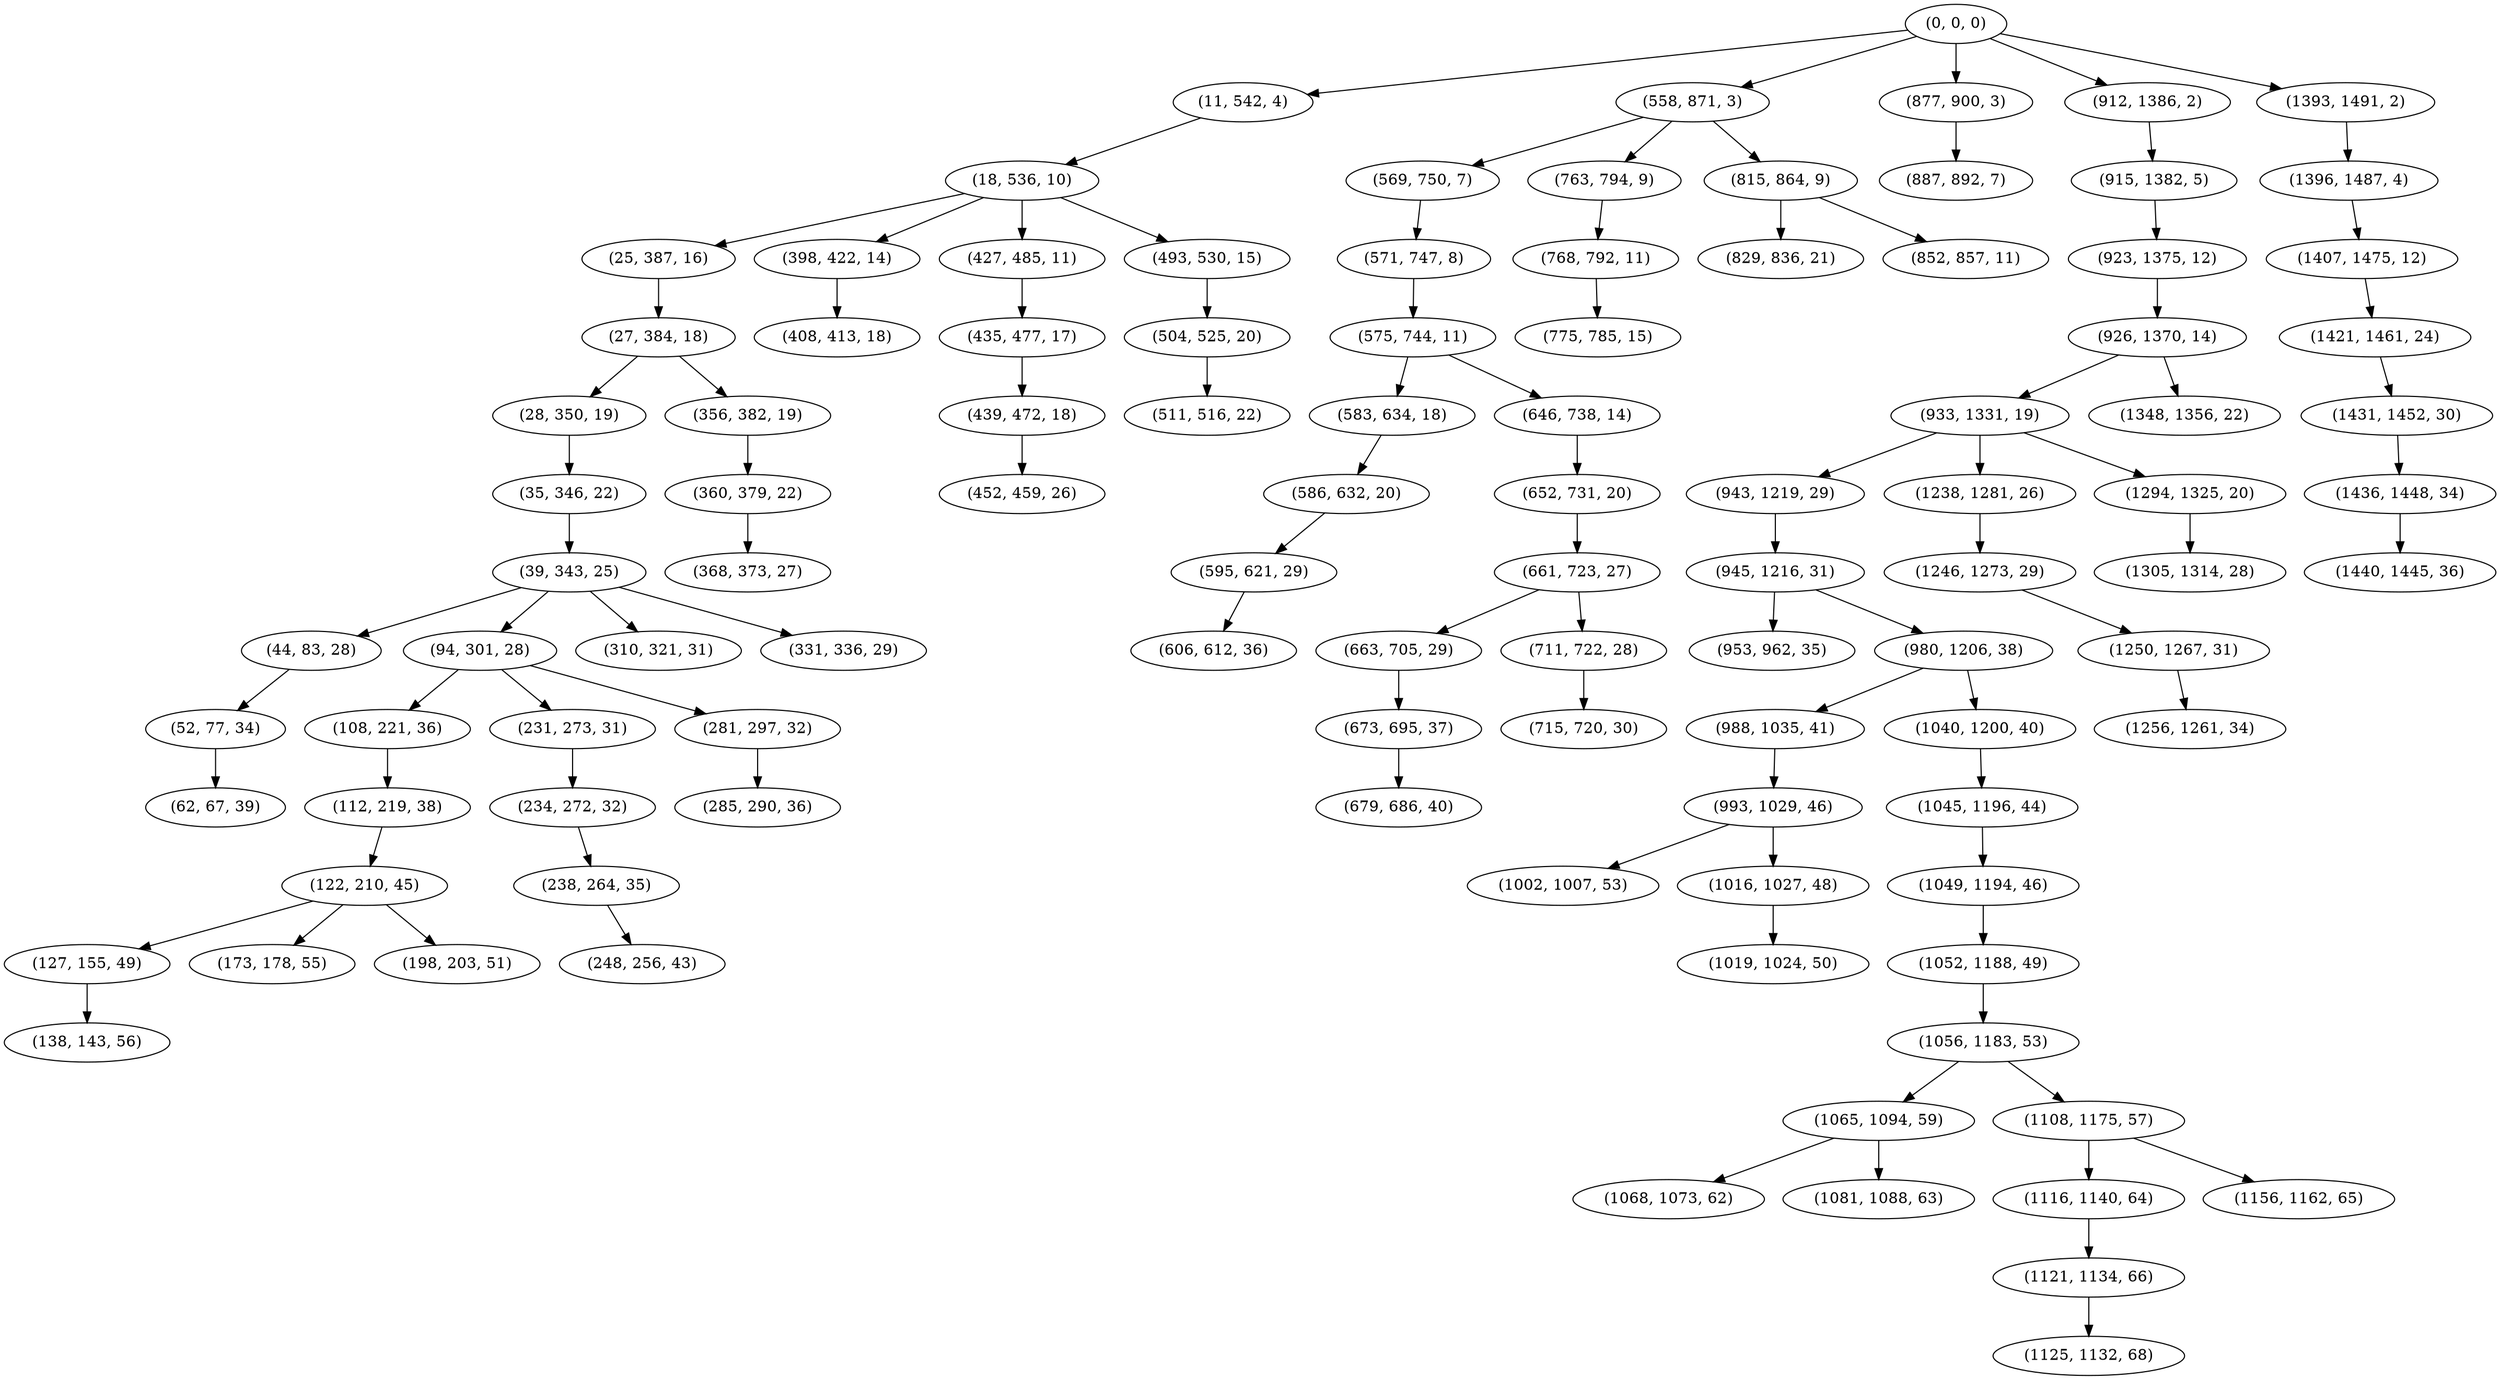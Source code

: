 digraph tree {
    "(0, 0, 0)";
    "(11, 542, 4)";
    "(18, 536, 10)";
    "(25, 387, 16)";
    "(27, 384, 18)";
    "(28, 350, 19)";
    "(35, 346, 22)";
    "(39, 343, 25)";
    "(44, 83, 28)";
    "(52, 77, 34)";
    "(62, 67, 39)";
    "(94, 301, 28)";
    "(108, 221, 36)";
    "(112, 219, 38)";
    "(122, 210, 45)";
    "(127, 155, 49)";
    "(138, 143, 56)";
    "(173, 178, 55)";
    "(198, 203, 51)";
    "(231, 273, 31)";
    "(234, 272, 32)";
    "(238, 264, 35)";
    "(248, 256, 43)";
    "(281, 297, 32)";
    "(285, 290, 36)";
    "(310, 321, 31)";
    "(331, 336, 29)";
    "(356, 382, 19)";
    "(360, 379, 22)";
    "(368, 373, 27)";
    "(398, 422, 14)";
    "(408, 413, 18)";
    "(427, 485, 11)";
    "(435, 477, 17)";
    "(439, 472, 18)";
    "(452, 459, 26)";
    "(493, 530, 15)";
    "(504, 525, 20)";
    "(511, 516, 22)";
    "(558, 871, 3)";
    "(569, 750, 7)";
    "(571, 747, 8)";
    "(575, 744, 11)";
    "(583, 634, 18)";
    "(586, 632, 20)";
    "(595, 621, 29)";
    "(606, 612, 36)";
    "(646, 738, 14)";
    "(652, 731, 20)";
    "(661, 723, 27)";
    "(663, 705, 29)";
    "(673, 695, 37)";
    "(679, 686, 40)";
    "(711, 722, 28)";
    "(715, 720, 30)";
    "(763, 794, 9)";
    "(768, 792, 11)";
    "(775, 785, 15)";
    "(815, 864, 9)";
    "(829, 836, 21)";
    "(852, 857, 11)";
    "(877, 900, 3)";
    "(887, 892, 7)";
    "(912, 1386, 2)";
    "(915, 1382, 5)";
    "(923, 1375, 12)";
    "(926, 1370, 14)";
    "(933, 1331, 19)";
    "(943, 1219, 29)";
    "(945, 1216, 31)";
    "(953, 962, 35)";
    "(980, 1206, 38)";
    "(988, 1035, 41)";
    "(993, 1029, 46)";
    "(1002, 1007, 53)";
    "(1016, 1027, 48)";
    "(1019, 1024, 50)";
    "(1040, 1200, 40)";
    "(1045, 1196, 44)";
    "(1049, 1194, 46)";
    "(1052, 1188, 49)";
    "(1056, 1183, 53)";
    "(1065, 1094, 59)";
    "(1068, 1073, 62)";
    "(1081, 1088, 63)";
    "(1108, 1175, 57)";
    "(1116, 1140, 64)";
    "(1121, 1134, 66)";
    "(1125, 1132, 68)";
    "(1156, 1162, 65)";
    "(1238, 1281, 26)";
    "(1246, 1273, 29)";
    "(1250, 1267, 31)";
    "(1256, 1261, 34)";
    "(1294, 1325, 20)";
    "(1305, 1314, 28)";
    "(1348, 1356, 22)";
    "(1393, 1491, 2)";
    "(1396, 1487, 4)";
    "(1407, 1475, 12)";
    "(1421, 1461, 24)";
    "(1431, 1452, 30)";
    "(1436, 1448, 34)";
    "(1440, 1445, 36)";
    "(0, 0, 0)" -> "(11, 542, 4)";
    "(0, 0, 0)" -> "(558, 871, 3)";
    "(0, 0, 0)" -> "(877, 900, 3)";
    "(0, 0, 0)" -> "(912, 1386, 2)";
    "(0, 0, 0)" -> "(1393, 1491, 2)";
    "(11, 542, 4)" -> "(18, 536, 10)";
    "(18, 536, 10)" -> "(25, 387, 16)";
    "(18, 536, 10)" -> "(398, 422, 14)";
    "(18, 536, 10)" -> "(427, 485, 11)";
    "(18, 536, 10)" -> "(493, 530, 15)";
    "(25, 387, 16)" -> "(27, 384, 18)";
    "(27, 384, 18)" -> "(28, 350, 19)";
    "(27, 384, 18)" -> "(356, 382, 19)";
    "(28, 350, 19)" -> "(35, 346, 22)";
    "(35, 346, 22)" -> "(39, 343, 25)";
    "(39, 343, 25)" -> "(44, 83, 28)";
    "(39, 343, 25)" -> "(94, 301, 28)";
    "(39, 343, 25)" -> "(310, 321, 31)";
    "(39, 343, 25)" -> "(331, 336, 29)";
    "(44, 83, 28)" -> "(52, 77, 34)";
    "(52, 77, 34)" -> "(62, 67, 39)";
    "(94, 301, 28)" -> "(108, 221, 36)";
    "(94, 301, 28)" -> "(231, 273, 31)";
    "(94, 301, 28)" -> "(281, 297, 32)";
    "(108, 221, 36)" -> "(112, 219, 38)";
    "(112, 219, 38)" -> "(122, 210, 45)";
    "(122, 210, 45)" -> "(127, 155, 49)";
    "(122, 210, 45)" -> "(173, 178, 55)";
    "(122, 210, 45)" -> "(198, 203, 51)";
    "(127, 155, 49)" -> "(138, 143, 56)";
    "(231, 273, 31)" -> "(234, 272, 32)";
    "(234, 272, 32)" -> "(238, 264, 35)";
    "(238, 264, 35)" -> "(248, 256, 43)";
    "(281, 297, 32)" -> "(285, 290, 36)";
    "(356, 382, 19)" -> "(360, 379, 22)";
    "(360, 379, 22)" -> "(368, 373, 27)";
    "(398, 422, 14)" -> "(408, 413, 18)";
    "(427, 485, 11)" -> "(435, 477, 17)";
    "(435, 477, 17)" -> "(439, 472, 18)";
    "(439, 472, 18)" -> "(452, 459, 26)";
    "(493, 530, 15)" -> "(504, 525, 20)";
    "(504, 525, 20)" -> "(511, 516, 22)";
    "(558, 871, 3)" -> "(569, 750, 7)";
    "(558, 871, 3)" -> "(763, 794, 9)";
    "(558, 871, 3)" -> "(815, 864, 9)";
    "(569, 750, 7)" -> "(571, 747, 8)";
    "(571, 747, 8)" -> "(575, 744, 11)";
    "(575, 744, 11)" -> "(583, 634, 18)";
    "(575, 744, 11)" -> "(646, 738, 14)";
    "(583, 634, 18)" -> "(586, 632, 20)";
    "(586, 632, 20)" -> "(595, 621, 29)";
    "(595, 621, 29)" -> "(606, 612, 36)";
    "(646, 738, 14)" -> "(652, 731, 20)";
    "(652, 731, 20)" -> "(661, 723, 27)";
    "(661, 723, 27)" -> "(663, 705, 29)";
    "(661, 723, 27)" -> "(711, 722, 28)";
    "(663, 705, 29)" -> "(673, 695, 37)";
    "(673, 695, 37)" -> "(679, 686, 40)";
    "(711, 722, 28)" -> "(715, 720, 30)";
    "(763, 794, 9)" -> "(768, 792, 11)";
    "(768, 792, 11)" -> "(775, 785, 15)";
    "(815, 864, 9)" -> "(829, 836, 21)";
    "(815, 864, 9)" -> "(852, 857, 11)";
    "(877, 900, 3)" -> "(887, 892, 7)";
    "(912, 1386, 2)" -> "(915, 1382, 5)";
    "(915, 1382, 5)" -> "(923, 1375, 12)";
    "(923, 1375, 12)" -> "(926, 1370, 14)";
    "(926, 1370, 14)" -> "(933, 1331, 19)";
    "(926, 1370, 14)" -> "(1348, 1356, 22)";
    "(933, 1331, 19)" -> "(943, 1219, 29)";
    "(933, 1331, 19)" -> "(1238, 1281, 26)";
    "(933, 1331, 19)" -> "(1294, 1325, 20)";
    "(943, 1219, 29)" -> "(945, 1216, 31)";
    "(945, 1216, 31)" -> "(953, 962, 35)";
    "(945, 1216, 31)" -> "(980, 1206, 38)";
    "(980, 1206, 38)" -> "(988, 1035, 41)";
    "(980, 1206, 38)" -> "(1040, 1200, 40)";
    "(988, 1035, 41)" -> "(993, 1029, 46)";
    "(993, 1029, 46)" -> "(1002, 1007, 53)";
    "(993, 1029, 46)" -> "(1016, 1027, 48)";
    "(1016, 1027, 48)" -> "(1019, 1024, 50)";
    "(1040, 1200, 40)" -> "(1045, 1196, 44)";
    "(1045, 1196, 44)" -> "(1049, 1194, 46)";
    "(1049, 1194, 46)" -> "(1052, 1188, 49)";
    "(1052, 1188, 49)" -> "(1056, 1183, 53)";
    "(1056, 1183, 53)" -> "(1065, 1094, 59)";
    "(1056, 1183, 53)" -> "(1108, 1175, 57)";
    "(1065, 1094, 59)" -> "(1068, 1073, 62)";
    "(1065, 1094, 59)" -> "(1081, 1088, 63)";
    "(1108, 1175, 57)" -> "(1116, 1140, 64)";
    "(1108, 1175, 57)" -> "(1156, 1162, 65)";
    "(1116, 1140, 64)" -> "(1121, 1134, 66)";
    "(1121, 1134, 66)" -> "(1125, 1132, 68)";
    "(1238, 1281, 26)" -> "(1246, 1273, 29)";
    "(1246, 1273, 29)" -> "(1250, 1267, 31)";
    "(1250, 1267, 31)" -> "(1256, 1261, 34)";
    "(1294, 1325, 20)" -> "(1305, 1314, 28)";
    "(1393, 1491, 2)" -> "(1396, 1487, 4)";
    "(1396, 1487, 4)" -> "(1407, 1475, 12)";
    "(1407, 1475, 12)" -> "(1421, 1461, 24)";
    "(1421, 1461, 24)" -> "(1431, 1452, 30)";
    "(1431, 1452, 30)" -> "(1436, 1448, 34)";
    "(1436, 1448, 34)" -> "(1440, 1445, 36)";
}
